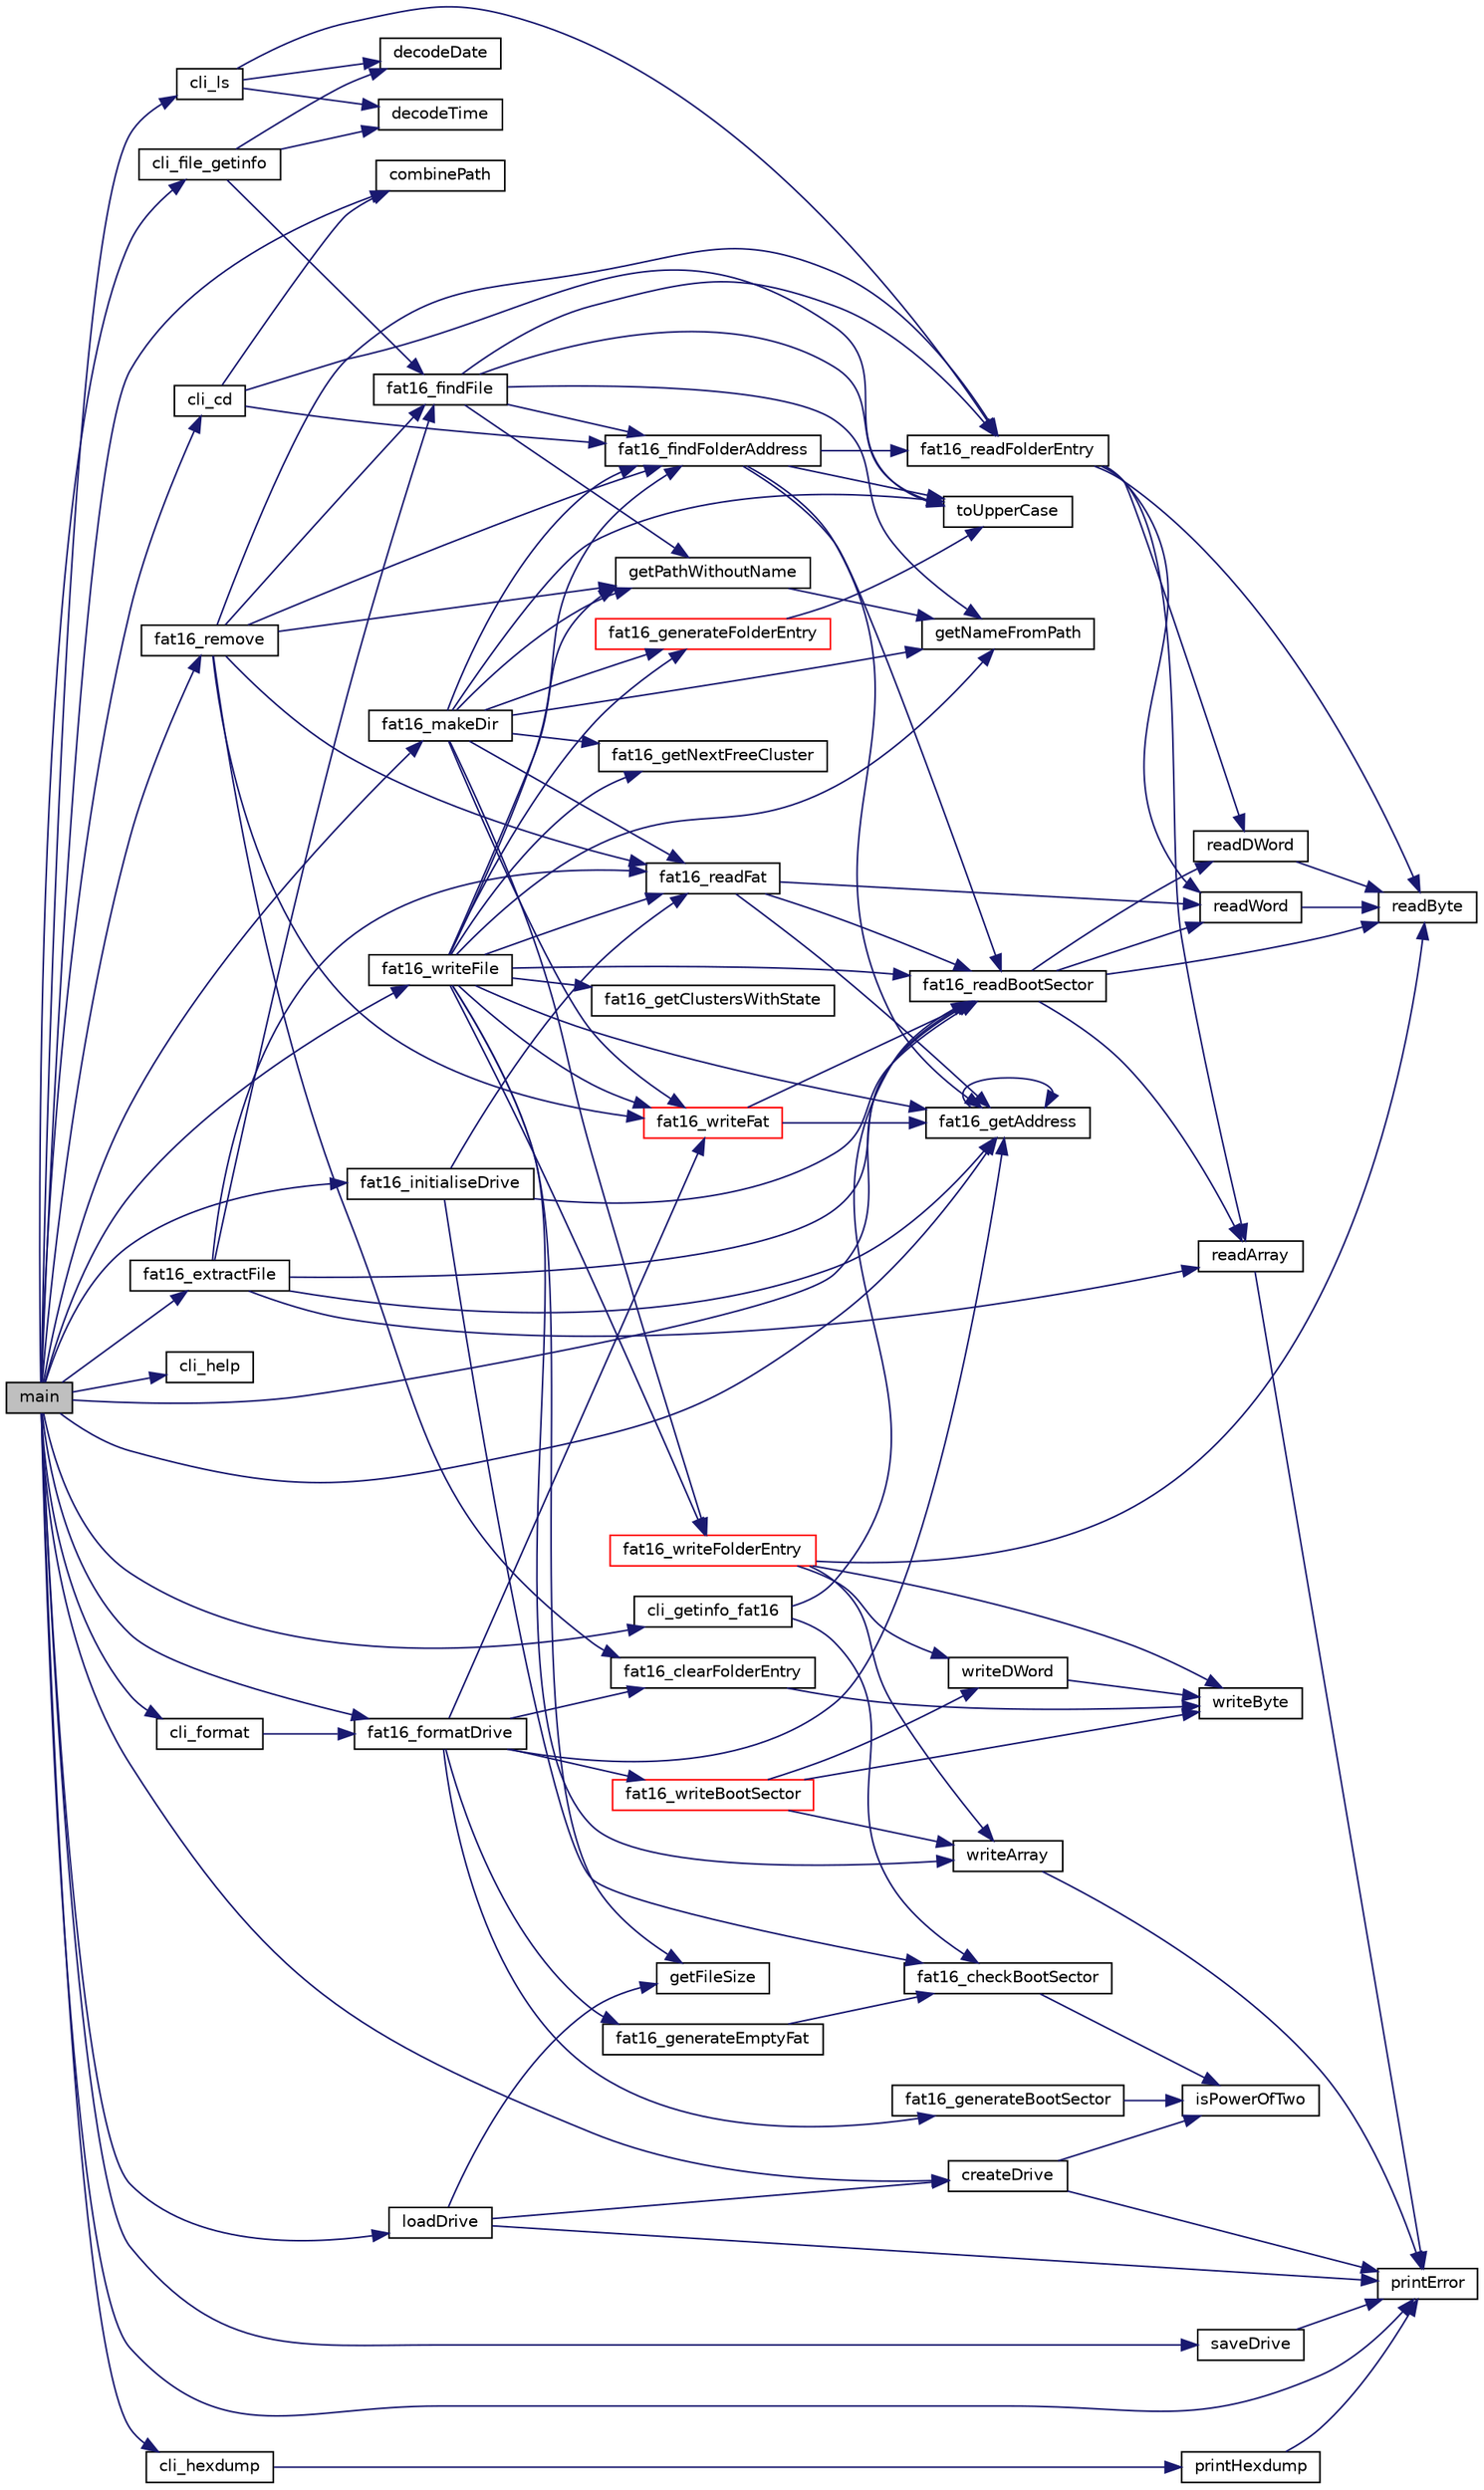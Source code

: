 digraph "main"
{
 // LATEX_PDF_SIZE
  edge [fontname="Helvetica",fontsize="10",labelfontname="Helvetica",labelfontsize="10"];
  node [fontname="Helvetica",fontsize="10",shape=record];
  rankdir="LR";
  Node1 [label="main",height=0.2,width=0.4,color="black", fillcolor="grey75", style="filled", fontcolor="black",tooltip=" "];
  Node1 -> Node2 [color="midnightblue",fontsize="10",style="solid",fontname="Helvetica"];
  Node2 [label="cli_cd",height=0.2,width=0.4,color="black", fillcolor="white", style="filled",URL="$vdisk__cli_8c.html#a546907d211a4b7b3872618db0706c601",tooltip=" "];
  Node2 -> Node3 [color="midnightblue",fontsize="10",style="solid",fontname="Helvetica"];
  Node3 [label="combinePath",height=0.2,width=0.4,color="black", fillcolor="white", style="filled",URL="$v_d_i_s_k__utility_8c.html#aa821469c62eaa0bdcbec38b1b9afd0fb",tooltip="Works somewhat similarly to strcat."];
  Node2 -> Node4 [color="midnightblue",fontsize="10",style="solid",fontname="Helvetica"];
  Node4 [label="fat16_findFolderAddress",height=0.2,width=0.4,color="black", fillcolor="white", style="filled",URL="$v_d_i_s_k__fat16_8c.html#a7f166ee0ec18f8372db5c42de1174220",tooltip="Finds and returns starting address of folder."];
  Node4 -> Node5 [color="midnightblue",fontsize="10",style="solid",fontname="Helvetica"];
  Node5 [label="fat16_getAddress",height=0.2,width=0.4,color="black", fillcolor="white", style="filled",URL="$v_d_i_s_k__fat16_8c.html#a0a071bdf762ad005214a5be96a4256f3",tooltip="Seeks and returns the starting address of a given area."];
  Node5 -> Node5 [color="midnightblue",fontsize="10",style="solid",fontname="Helvetica"];
  Node4 -> Node6 [color="midnightblue",fontsize="10",style="solid",fontname="Helvetica"];
  Node6 [label="fat16_readBootSector",height=0.2,width=0.4,color="black", fillcolor="white", style="filled",URL="$v_d_i_s_k__fat16_8c.html#adcc5006cbf32f3698c846498f4ad2aec",tooltip="Reads boot sector from drive. Part of checking process."];
  Node6 -> Node7 [color="midnightblue",fontsize="10",style="solid",fontname="Helvetica"];
  Node7 [label="readArray",height=0.2,width=0.4,color="black", fillcolor="white", style="filled",URL="$v_d_i_s_k__drive_8c.html#abe938e8c21c15c4376f75bb569c5b061",tooltip="Reads bytes from Drive."];
  Node7 -> Node8 [color="midnightblue",fontsize="10",style="solid",fontname="Helvetica"];
  Node8 [label="printError",height=0.2,width=0.4,color="black", fillcolor="white", style="filled",URL="$v_d_i_s_k__utility_8c.html#af894f255e69772bd86dcd8ccb527a969",tooltip="Prints Error on terminal."];
  Node6 -> Node9 [color="midnightblue",fontsize="10",style="solid",fontname="Helvetica"];
  Node9 [label="readByte",height=0.2,width=0.4,color="black", fillcolor="white", style="filled",URL="$v_d_i_s_k__drive_8c.html#a603782e523cb298a0c6903c540d6233f",tooltip="Reads byte from Drive."];
  Node6 -> Node10 [color="midnightblue",fontsize="10",style="solid",fontname="Helvetica"];
  Node10 [label="readDWord",height=0.2,width=0.4,color="black", fillcolor="white", style="filled",URL="$v_d_i_s_k__drive_8c.html#a690f4746fc1d701950aa06e69aab542f",tooltip="Reads dword from Drive IN LITTLE-ENDIAN FORMAT!"];
  Node10 -> Node9 [color="midnightblue",fontsize="10",style="solid",fontname="Helvetica"];
  Node6 -> Node11 [color="midnightblue",fontsize="10",style="solid",fontname="Helvetica"];
  Node11 [label="readWord",height=0.2,width=0.4,color="black", fillcolor="white", style="filled",URL="$v_d_i_s_k__drive_8c.html#ac2609ac03a66ea8989d8acbfd485f630",tooltip="Reads word from Drive IN LITTLE-ENDIAN FORMAT!"];
  Node11 -> Node9 [color="midnightblue",fontsize="10",style="solid",fontname="Helvetica"];
  Node4 -> Node12 [color="midnightblue",fontsize="10",style="solid",fontname="Helvetica"];
  Node12 [label="fat16_readFolderEntry",height=0.2,width=0.4,color="black", fillcolor="white", style="filled",URL="$v_d_i_s_k__fat16_8c.html#a9458e07f1e96f3062a52d5f83516b0cd",tooltip="Reads folder entry from vDrive."];
  Node12 -> Node7 [color="midnightblue",fontsize="10",style="solid",fontname="Helvetica"];
  Node12 -> Node9 [color="midnightblue",fontsize="10",style="solid",fontname="Helvetica"];
  Node12 -> Node10 [color="midnightblue",fontsize="10",style="solid",fontname="Helvetica"];
  Node12 -> Node11 [color="midnightblue",fontsize="10",style="solid",fontname="Helvetica"];
  Node4 -> Node13 [color="midnightblue",fontsize="10",style="solid",fontname="Helvetica"];
  Node13 [label="toUpperCase",height=0.2,width=0.4,color="black", fillcolor="white", style="filled",URL="$v_d_i_s_k__utility_8c.html#a2c0a5936812420aa00ae780feeec0b89",tooltip="Converts a string to upper case."];
  Node2 -> Node13 [color="midnightblue",fontsize="10",style="solid",fontname="Helvetica"];
  Node1 -> Node14 [color="midnightblue",fontsize="10",style="solid",fontname="Helvetica"];
  Node14 [label="cli_file_getinfo",height=0.2,width=0.4,color="black", fillcolor="white", style="filled",URL="$vdisk__cli_8c.html#ae7f475bfde59fe11d151d1c7f8632bf4",tooltip=" "];
  Node14 -> Node15 [color="midnightblue",fontsize="10",style="solid",fontname="Helvetica"];
  Node15 [label="decodeDate",height=0.2,width=0.4,color="black", fillcolor="white", style="filled",URL="$v_d_i_s_k__utility_8c.html#a7a45a2fda54f5a9a32186cc6d1549345",tooltip="Decodes date and returns is as a word."];
  Node14 -> Node16 [color="midnightblue",fontsize="10",style="solid",fontname="Helvetica"];
  Node16 [label="decodeTime",height=0.2,width=0.4,color="black", fillcolor="white", style="filled",URL="$v_d_i_s_k__utility_8c.html#aa0c87c9bf5970e81be42a0be1565c8e1",tooltip="Decodes time and returns it as a word."];
  Node14 -> Node17 [color="midnightblue",fontsize="10",style="solid",fontname="Helvetica"];
  Node17 [label="fat16_findFile",height=0.2,width=0.4,color="black", fillcolor="white", style="filled",URL="$v_d_i_s_k__fat16_8c.html#ad4bb9837a1befc55c22bdc61034dbccb",tooltip="Finds and returns the folder entry for a file or NULL if cant be found."];
  Node17 -> Node4 [color="midnightblue",fontsize="10",style="solid",fontname="Helvetica"];
  Node17 -> Node12 [color="midnightblue",fontsize="10",style="solid",fontname="Helvetica"];
  Node17 -> Node18 [color="midnightblue",fontsize="10",style="solid",fontname="Helvetica"];
  Node18 [label="getNameFromPath",height=0.2,width=0.4,color="black", fillcolor="white", style="filled",URL="$v_d_i_s_k__utility_8c.html#a09d49f4e63cc7aeb8a22d3b845c48e03",tooltip="Returns the end of a path, which is the filename."];
  Node17 -> Node19 [color="midnightblue",fontsize="10",style="solid",fontname="Helvetica"];
  Node19 [label="getPathWithoutName",height=0.2,width=0.4,color="black", fillcolor="white", style="filled",URL="$v_d_i_s_k__utility_8c.html#ad532b4a5add9efd5c92b84d215233252",tooltip="Returns only the path component of a path+file string."];
  Node19 -> Node18 [color="midnightblue",fontsize="10",style="solid",fontname="Helvetica"];
  Node17 -> Node13 [color="midnightblue",fontsize="10",style="solid",fontname="Helvetica"];
  Node1 -> Node20 [color="midnightblue",fontsize="10",style="solid",fontname="Helvetica"];
  Node20 [label="cli_format",height=0.2,width=0.4,color="black", fillcolor="white", style="filled",URL="$vdisk__cli_8c.html#a10448a157bb138cd677e8fcad4275d02",tooltip=" "];
  Node20 -> Node21 [color="midnightblue",fontsize="10",style="solid",fontname="Helvetica"];
  Node21 [label="fat16_formatDrive",height=0.2,width=0.4,color="black", fillcolor="white", style="filled",URL="$v_d_i_s_k__fat16_8c.html#a78f036e379c1db130ecaeeea3a54b80f",tooltip="Formats given drive to FAT16."];
  Node21 -> Node22 [color="midnightblue",fontsize="10",style="solid",fontname="Helvetica"];
  Node22 [label="fat16_clearFolderEntry",height=0.2,width=0.4,color="black", fillcolor="white", style="filled",URL="$v_d_i_s_k__fat16_8c.html#a67810653a14d1db226f45cd402568ad3",tooltip="Removes an entry from the folder."];
  Node22 -> Node23 [color="midnightblue",fontsize="10",style="solid",fontname="Helvetica"];
  Node23 [label="writeByte",height=0.2,width=0.4,color="black", fillcolor="white", style="filled",URL="$v_d_i_s_k__drive_8c.html#ad70e2254570ddf3c683ba4a1377933ad",tooltip="Writes byte to Drive."];
  Node21 -> Node24 [color="midnightblue",fontsize="10",style="solid",fontname="Helvetica"];
  Node24 [label="fat16_generateBootSector",height=0.2,width=0.4,color="black", fillcolor="white", style="filled",URL="$v_d_i_s_k__fat16_8c.html#a69a9709ca9f88ade283ab066cd0e0242",tooltip="Generates a boot sector for given drive with given parameters."];
  Node24 -> Node25 [color="midnightblue",fontsize="10",style="solid",fontname="Helvetica"];
  Node25 [label="isPowerOfTwo",height=0.2,width=0.4,color="black", fillcolor="white", style="filled",URL="$v_d_i_s_k__utility_8c.html#ab42928963902f8abcb2885c1a62ec7f9",tooltip="Utility."];
  Node21 -> Node26 [color="midnightblue",fontsize="10",style="solid",fontname="Helvetica"];
  Node26 [label="fat16_generateEmptyFat",height=0.2,width=0.4,color="black", fillcolor="white", style="filled",URL="$v_d_i_s_k__fat16_8c.html#a092a5b501ff5886398c54e1f9a04a36d",tooltip="Generates new empty FAT16."];
  Node26 -> Node27 [color="midnightblue",fontsize="10",style="solid",fontname="Helvetica"];
  Node27 [label="fat16_checkBootSector",height=0.2,width=0.4,color="black", fillcolor="white", style="filled",URL="$v_d_i_s_k__fat16_8c.html#a8d02d6056c9bbb761059e902ca164f62",tooltip="Checks the boot sector to see if it appears to have a valid FAT16 format."];
  Node27 -> Node25 [color="midnightblue",fontsize="10",style="solid",fontname="Helvetica"];
  Node21 -> Node5 [color="midnightblue",fontsize="10",style="solid",fontname="Helvetica"];
  Node21 -> Node28 [color="midnightblue",fontsize="10",style="solid",fontname="Helvetica"];
  Node28 [label="fat16_writeBootSector",height=0.2,width=0.4,color="red", fillcolor="white", style="filled",URL="$v_d_i_s_k__fat16_8c.html#a1315e4bfdfdc191eac86228f75e3a1e5",tooltip="Writes boot sector to drive. Part of formatting process."];
  Node28 -> Node29 [color="midnightblue",fontsize="10",style="solid",fontname="Helvetica"];
  Node29 [label="writeArray",height=0.2,width=0.4,color="black", fillcolor="white", style="filled",URL="$v_d_i_s_k__drive_8c.html#ae1a9fbeeb541244951c690aae98d073c",tooltip="Writes bytesconst to Drive."];
  Node29 -> Node8 [color="midnightblue",fontsize="10",style="solid",fontname="Helvetica"];
  Node28 -> Node23 [color="midnightblue",fontsize="10",style="solid",fontname="Helvetica"];
  Node28 -> Node30 [color="midnightblue",fontsize="10",style="solid",fontname="Helvetica"];
  Node30 [label="writeDWord",height=0.2,width=0.4,color="black", fillcolor="white", style="filled",URL="$v_d_i_s_k__drive_8c.html#ae5bcb5df0d60ce16c488703cd2573e78",tooltip="Writes dword to Drive IN LITTLE-ENDIAN FORMAT!"];
  Node30 -> Node23 [color="midnightblue",fontsize="10",style="solid",fontname="Helvetica"];
  Node21 -> Node32 [color="midnightblue",fontsize="10",style="solid",fontname="Helvetica"];
  Node32 [label="fat16_writeFat",height=0.2,width=0.4,color="red", fillcolor="white", style="filled",URL="$v_d_i_s_k__fat16_8c.html#a8d213e086044209893f381808fd760d9",tooltip="Writes FAT to drive."];
  Node32 -> Node5 [color="midnightblue",fontsize="10",style="solid",fontname="Helvetica"];
  Node32 -> Node6 [color="midnightblue",fontsize="10",style="solid",fontname="Helvetica"];
  Node1 -> Node33 [color="midnightblue",fontsize="10",style="solid",fontname="Helvetica"];
  Node33 [label="cli_getinfo_fat16",height=0.2,width=0.4,color="black", fillcolor="white", style="filled",URL="$vdisk__cli_8c.html#a66da281b8144a562929968a869e1e3cf",tooltip=" "];
  Node33 -> Node27 [color="midnightblue",fontsize="10",style="solid",fontname="Helvetica"];
  Node33 -> Node6 [color="midnightblue",fontsize="10",style="solid",fontname="Helvetica"];
  Node1 -> Node34 [color="midnightblue",fontsize="10",style="solid",fontname="Helvetica"];
  Node34 [label="cli_help",height=0.2,width=0.4,color="black", fillcolor="white", style="filled",URL="$vdisk__cli_8c.html#a5564ec7846bd6053ca645b8fa71c2db3",tooltip=" "];
  Node1 -> Node35 [color="midnightblue",fontsize="10",style="solid",fontname="Helvetica"];
  Node35 [label="cli_hexdump",height=0.2,width=0.4,color="black", fillcolor="white", style="filled",URL="$vdisk__cli_8c.html#a20772b649aa69b327e54ce461baacd99",tooltip=" "];
  Node35 -> Node36 [color="midnightblue",fontsize="10",style="solid",fontname="Helvetica"];
  Node36 [label="printHexdump",height=0.2,width=0.4,color="black", fillcolor="white", style="filled",URL="$v_d_i_s_k__utility_8c.html#ab330b3410db9c2163df12feeaf006ee2",tooltip="Prints Hexdump of drive (n bytes from offset)."];
  Node36 -> Node8 [color="midnightblue",fontsize="10",style="solid",fontname="Helvetica"];
  Node1 -> Node37 [color="midnightblue",fontsize="10",style="solid",fontname="Helvetica"];
  Node37 [label="cli_ls",height=0.2,width=0.4,color="black", fillcolor="white", style="filled",URL="$vdisk__cli_8c.html#a2fd5476bebc1cc19316e2d216f2aa235",tooltip=" "];
  Node37 -> Node15 [color="midnightblue",fontsize="10",style="solid",fontname="Helvetica"];
  Node37 -> Node16 [color="midnightblue",fontsize="10",style="solid",fontname="Helvetica"];
  Node37 -> Node12 [color="midnightblue",fontsize="10",style="solid",fontname="Helvetica"];
  Node1 -> Node3 [color="midnightblue",fontsize="10",style="solid",fontname="Helvetica"];
  Node1 -> Node38 [color="midnightblue",fontsize="10",style="solid",fontname="Helvetica"];
  Node38 [label="createDrive",height=0.2,width=0.4,color="black", fillcolor="white", style="filled",URL="$v_d_i_s_k__drive_8c.html#aa5a5732540e96f8fc7f2501826e6775b",tooltip="Creates a new vDrive."];
  Node38 -> Node25 [color="midnightblue",fontsize="10",style="solid",fontname="Helvetica"];
  Node38 -> Node8 [color="midnightblue",fontsize="10",style="solid",fontname="Helvetica"];
  Node1 -> Node39 [color="midnightblue",fontsize="10",style="solid",fontname="Helvetica"];
  Node39 [label="fat16_extractFile",height=0.2,width=0.4,color="black", fillcolor="white", style="filled",URL="$v_d_i_s_k__fat16_8c.html#aea83a04104851b3706c3fb7b7ba0a3f5",tooltip="Extracts file from vDrive and writes it to physical disk."];
  Node39 -> Node17 [color="midnightblue",fontsize="10",style="solid",fontname="Helvetica"];
  Node39 -> Node5 [color="midnightblue",fontsize="10",style="solid",fontname="Helvetica"];
  Node39 -> Node6 [color="midnightblue",fontsize="10",style="solid",fontname="Helvetica"];
  Node39 -> Node40 [color="midnightblue",fontsize="10",style="solid",fontname="Helvetica"];
  Node40 [label="fat16_readFat",height=0.2,width=0.4,color="black", fillcolor="white", style="filled",URL="$v_d_i_s_k__fat16_8c.html#ad72671e86d9c952512a181ce1337273a",tooltip="Reads and compares FATs from drive."];
  Node40 -> Node5 [color="midnightblue",fontsize="10",style="solid",fontname="Helvetica"];
  Node40 -> Node6 [color="midnightblue",fontsize="10",style="solid",fontname="Helvetica"];
  Node40 -> Node11 [color="midnightblue",fontsize="10",style="solid",fontname="Helvetica"];
  Node39 -> Node7 [color="midnightblue",fontsize="10",style="solid",fontname="Helvetica"];
  Node1 -> Node21 [color="midnightblue",fontsize="10",style="solid",fontname="Helvetica"];
  Node1 -> Node5 [color="midnightblue",fontsize="10",style="solid",fontname="Helvetica"];
  Node1 -> Node41 [color="midnightblue",fontsize="10",style="solid",fontname="Helvetica"];
  Node41 [label="fat16_initialiseDrive",height=0.2,width=0.4,color="black", fillcolor="white", style="filled",URL="$v_d_i_s_k__fat16_8c.html#a3c78de06897bfc7c01590ecec1d53a4f",tooltip="Initialises drive with FAT16 filesystem on it (Loads FAT into RAM)."];
  Node41 -> Node27 [color="midnightblue",fontsize="10",style="solid",fontname="Helvetica"];
  Node41 -> Node6 [color="midnightblue",fontsize="10",style="solid",fontname="Helvetica"];
  Node41 -> Node40 [color="midnightblue",fontsize="10",style="solid",fontname="Helvetica"];
  Node1 -> Node42 [color="midnightblue",fontsize="10",style="solid",fontname="Helvetica"];
  Node42 [label="fat16_makeDir",height=0.2,width=0.4,color="black", fillcolor="white", style="filled",URL="$v_d_i_s_k__fat16_8c.html#a80c35f5f28495ca57cd97e9607b49679",tooltip="Creates new directory at given path."];
  Node42 -> Node4 [color="midnightblue",fontsize="10",style="solid",fontname="Helvetica"];
  Node42 -> Node43 [color="midnightblue",fontsize="10",style="solid",fontname="Helvetica"];
  Node43 [label="fat16_generateFolderEntry",height=0.2,width=0.4,color="red", fillcolor="white", style="filled",URL="$v_d_i_s_k__fat16_8c.html#ac068918dd5e5c84b8dc5d76ab18fc663",tooltip="Generates new folder entry for given parameters."];
  Node43 -> Node13 [color="midnightblue",fontsize="10",style="solid",fontname="Helvetica"];
  Node42 -> Node46 [color="midnightblue",fontsize="10",style="solid",fontname="Helvetica"];
  Node46 [label="fat16_getNextFreeCluster",height=0.2,width=0.4,color="black", fillcolor="white", style="filled",URL="$v_d_i_s_k__fat16_8c.html#a05e43a72102bf71388aa8fa716406335",tooltip="Returns id of next free cluster from fat."];
  Node42 -> Node40 [color="midnightblue",fontsize="10",style="solid",fontname="Helvetica"];
  Node42 -> Node32 [color="midnightblue",fontsize="10",style="solid",fontname="Helvetica"];
  Node42 -> Node47 [color="midnightblue",fontsize="10",style="solid",fontname="Helvetica"];
  Node47 [label="fat16_writeFolderEntry",height=0.2,width=0.4,color="red", fillcolor="white", style="filled",URL="$v_d_i_s_k__fat16_8c.html#a32449f4fcc73debeb4f6c45ba696e271",tooltip="Writes new folder Entry to folder."];
  Node47 -> Node9 [color="midnightblue",fontsize="10",style="solid",fontname="Helvetica"];
  Node47 -> Node29 [color="midnightblue",fontsize="10",style="solid",fontname="Helvetica"];
  Node47 -> Node23 [color="midnightblue",fontsize="10",style="solid",fontname="Helvetica"];
  Node47 -> Node30 [color="midnightblue",fontsize="10",style="solid",fontname="Helvetica"];
  Node42 -> Node18 [color="midnightblue",fontsize="10",style="solid",fontname="Helvetica"];
  Node42 -> Node19 [color="midnightblue",fontsize="10",style="solid",fontname="Helvetica"];
  Node42 -> Node13 [color="midnightblue",fontsize="10",style="solid",fontname="Helvetica"];
  Node1 -> Node6 [color="midnightblue",fontsize="10",style="solid",fontname="Helvetica"];
  Node1 -> Node48 [color="midnightblue",fontsize="10",style="solid",fontname="Helvetica"];
  Node48 [label="fat16_remove",height=0.2,width=0.4,color="black", fillcolor="white", style="filled",URL="$v_d_i_s_k__fat16_8c.html#af0de518aaf935dfdd437d769d6f6305f",tooltip="Removes file from vDrive (only overwrites FAT)."];
  Node48 -> Node22 [color="midnightblue",fontsize="10",style="solid",fontname="Helvetica"];
  Node48 -> Node17 [color="midnightblue",fontsize="10",style="solid",fontname="Helvetica"];
  Node48 -> Node4 [color="midnightblue",fontsize="10",style="solid",fontname="Helvetica"];
  Node48 -> Node40 [color="midnightblue",fontsize="10",style="solid",fontname="Helvetica"];
  Node48 -> Node12 [color="midnightblue",fontsize="10",style="solid",fontname="Helvetica"];
  Node48 -> Node32 [color="midnightblue",fontsize="10",style="solid",fontname="Helvetica"];
  Node48 -> Node19 [color="midnightblue",fontsize="10",style="solid",fontname="Helvetica"];
  Node1 -> Node49 [color="midnightblue",fontsize="10",style="solid",fontname="Helvetica"];
  Node49 [label="fat16_writeFile",height=0.2,width=0.4,color="black", fillcolor="white", style="filled",URL="$v_d_i_s_k__fat16_8c.html#a9f9f24aa8a2da31af88f7590d9c95bd9",tooltip="Copies file from physical disk to vDrive."];
  Node49 -> Node4 [color="midnightblue",fontsize="10",style="solid",fontname="Helvetica"];
  Node49 -> Node43 [color="midnightblue",fontsize="10",style="solid",fontname="Helvetica"];
  Node49 -> Node5 [color="midnightblue",fontsize="10",style="solid",fontname="Helvetica"];
  Node49 -> Node50 [color="midnightblue",fontsize="10",style="solid",fontname="Helvetica"];
  Node50 [label="fat16_getClustersWithState",height=0.2,width=0.4,color="black", fillcolor="white", style="filled",URL="$v_d_i_s_k__fat16_8c.html#aab1f0573f87f4261411ab0d90f545509",tooltip="Returns the number of clusters that fullfil a given state, eg FAT16_CLUSTER_FREE or FAT16_CLUSTER_BAD..."];
  Node49 -> Node46 [color="midnightblue",fontsize="10",style="solid",fontname="Helvetica"];
  Node49 -> Node6 [color="midnightblue",fontsize="10",style="solid",fontname="Helvetica"];
  Node49 -> Node40 [color="midnightblue",fontsize="10",style="solid",fontname="Helvetica"];
  Node49 -> Node32 [color="midnightblue",fontsize="10",style="solid",fontname="Helvetica"];
  Node49 -> Node47 [color="midnightblue",fontsize="10",style="solid",fontname="Helvetica"];
  Node49 -> Node51 [color="midnightblue",fontsize="10",style="solid",fontname="Helvetica"];
  Node51 [label="getFileSize",height=0.2,width=0.4,color="black", fillcolor="white", style="filled",URL="$v_d_i_s_k__utility_8c.html#aaf4e2885edfb0204f2cbebdc664fa3ae",tooltip="Calculates size of file."];
  Node49 -> Node18 [color="midnightblue",fontsize="10",style="solid",fontname="Helvetica"];
  Node49 -> Node19 [color="midnightblue",fontsize="10",style="solid",fontname="Helvetica"];
  Node49 -> Node29 [color="midnightblue",fontsize="10",style="solid",fontname="Helvetica"];
  Node1 -> Node52 [color="midnightblue",fontsize="10",style="solid",fontname="Helvetica"];
  Node52 [label="loadDrive",height=0.2,width=0.4,color="black", fillcolor="white", style="filled",URL="$v_d_i_s_k__drive_8c.html#ac82238bd0fc0f23787f4aa30e96fc3cd",tooltip="Loads drive from a (real) file."];
  Node52 -> Node38 [color="midnightblue",fontsize="10",style="solid",fontname="Helvetica"];
  Node52 -> Node51 [color="midnightblue",fontsize="10",style="solid",fontname="Helvetica"];
  Node52 -> Node8 [color="midnightblue",fontsize="10",style="solid",fontname="Helvetica"];
  Node1 -> Node8 [color="midnightblue",fontsize="10",style="solid",fontname="Helvetica"];
  Node1 -> Node53 [color="midnightblue",fontsize="10",style="solid",fontname="Helvetica"];
  Node53 [label="saveDrive",height=0.2,width=0.4,color="black", fillcolor="white", style="filled",URL="$v_d_i_s_k__drive_8c.html#a0edaefc80e3e2737b05d0ffbc83c3052",tooltip="Saves a vDrive to a (real) file."];
  Node53 -> Node8 [color="midnightblue",fontsize="10",style="solid",fontname="Helvetica"];
}
